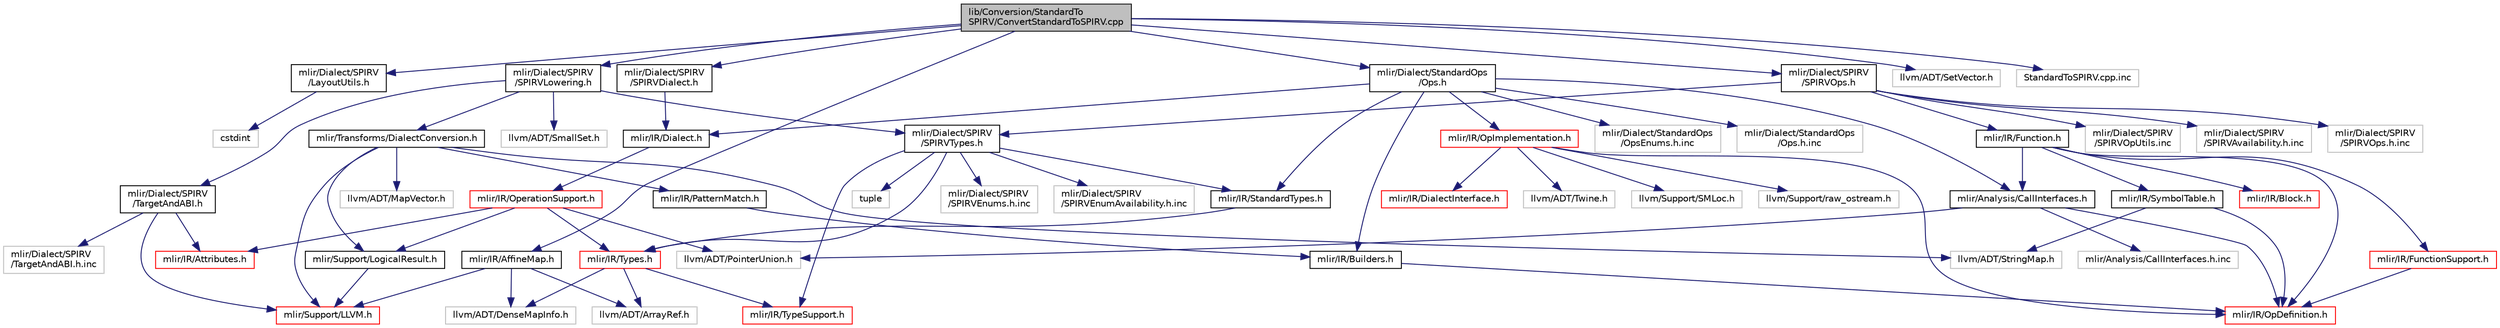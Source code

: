 digraph "lib/Conversion/StandardToSPIRV/ConvertStandardToSPIRV.cpp"
{
  bgcolor="transparent";
  edge [fontname="Helvetica",fontsize="10",labelfontname="Helvetica",labelfontsize="10"];
  node [fontname="Helvetica",fontsize="10",shape=record];
  Node0 [label="lib/Conversion/StandardTo\lSPIRV/ConvertStandardToSPIRV.cpp",height=0.2,width=0.4,color="black", fillcolor="grey75", style="filled", fontcolor="black"];
  Node0 -> Node1 [color="midnightblue",fontsize="10",style="solid",fontname="Helvetica"];
  Node1 [label="mlir/Dialect/SPIRV\l/LayoutUtils.h",height=0.2,width=0.4,color="black",URL="$LayoutUtils_8h.html"];
  Node1 -> Node2 [color="midnightblue",fontsize="10",style="solid",fontname="Helvetica"];
  Node2 [label="cstdint",height=0.2,width=0.4,color="grey75"];
  Node0 -> Node3 [color="midnightblue",fontsize="10",style="solid",fontname="Helvetica"];
  Node3 [label="mlir/Dialect/SPIRV\l/SPIRVDialect.h",height=0.2,width=0.4,color="black",URL="$SPIRVDialect_8h.html"];
  Node3 -> Node4 [color="midnightblue",fontsize="10",style="solid",fontname="Helvetica"];
  Node4 [label="mlir/IR/Dialect.h",height=0.2,width=0.4,color="black",URL="$IR_2Dialect_8h.html"];
  Node4 -> Node5 [color="midnightblue",fontsize="10",style="solid",fontname="Helvetica"];
  Node5 [label="mlir/IR/OperationSupport.h",height=0.2,width=0.4,color="red",URL="$OperationSupport_8h.html"];
  Node5 -> Node6 [color="midnightblue",fontsize="10",style="solid",fontname="Helvetica"];
  Node6 [label="mlir/IR/Attributes.h",height=0.2,width=0.4,color="red",URL="$Attributes_8h.html"];
  Node5 -> Node31 [color="midnightblue",fontsize="10",style="solid",fontname="Helvetica"];
  Node31 [label="mlir/IR/Types.h",height=0.2,width=0.4,color="red",URL="$Types_8h.html"];
  Node31 -> Node32 [color="midnightblue",fontsize="10",style="solid",fontname="Helvetica"];
  Node32 [label="mlir/IR/TypeSupport.h",height=0.2,width=0.4,color="red",URL="$TypeSupport_8h.html"];
  Node31 -> Node33 [color="midnightblue",fontsize="10",style="solid",fontname="Helvetica"];
  Node33 [label="llvm/ADT/ArrayRef.h",height=0.2,width=0.4,color="grey75"];
  Node31 -> Node28 [color="midnightblue",fontsize="10",style="solid",fontname="Helvetica"];
  Node28 [label="llvm/ADT/DenseMapInfo.h",height=0.2,width=0.4,color="grey75"];
  Node5 -> Node16 [color="midnightblue",fontsize="10",style="solid",fontname="Helvetica"];
  Node16 [label="mlir/Support/LogicalResult.h",height=0.2,width=0.4,color="black",URL="$LogicalResult_8h.html"];
  Node16 -> Node9 [color="midnightblue",fontsize="10",style="solid",fontname="Helvetica"];
  Node9 [label="mlir/Support/LLVM.h",height=0.2,width=0.4,color="red",URL="$LLVM_8h.html"];
  Node5 -> Node37 [color="midnightblue",fontsize="10",style="solid",fontname="Helvetica"];
  Node37 [label="llvm/ADT/PointerUnion.h",height=0.2,width=0.4,color="grey75"];
  Node0 -> Node39 [color="midnightblue",fontsize="10",style="solid",fontname="Helvetica"];
  Node39 [label="mlir/Dialect/SPIRV\l/SPIRVLowering.h",height=0.2,width=0.4,color="black",URL="$SPIRVLowering_8h.html"];
  Node39 -> Node40 [color="midnightblue",fontsize="10",style="solid",fontname="Helvetica"];
  Node40 [label="mlir/Dialect/SPIRV\l/SPIRVTypes.h",height=0.2,width=0.4,color="black",URL="$SPIRVTypes_8h.html"];
  Node40 -> Node41 [color="midnightblue",fontsize="10",style="solid",fontname="Helvetica"];
  Node41 [label="mlir/IR/StandardTypes.h",height=0.2,width=0.4,color="black",URL="$StandardTypes_8h.html"];
  Node41 -> Node31 [color="midnightblue",fontsize="10",style="solid",fontname="Helvetica"];
  Node40 -> Node32 [color="midnightblue",fontsize="10",style="solid",fontname="Helvetica"];
  Node40 -> Node31 [color="midnightblue",fontsize="10",style="solid",fontname="Helvetica"];
  Node40 -> Node42 [color="midnightblue",fontsize="10",style="solid",fontname="Helvetica"];
  Node42 [label="tuple",height=0.2,width=0.4,color="grey75"];
  Node40 -> Node43 [color="midnightblue",fontsize="10",style="solid",fontname="Helvetica"];
  Node43 [label="mlir/Dialect/SPIRV\l/SPIRVEnums.h.inc",height=0.2,width=0.4,color="grey75"];
  Node40 -> Node44 [color="midnightblue",fontsize="10",style="solid",fontname="Helvetica"];
  Node44 [label="mlir/Dialect/SPIRV\l/SPIRVEnumAvailability.h.inc",height=0.2,width=0.4,color="grey75"];
  Node39 -> Node45 [color="midnightblue",fontsize="10",style="solid",fontname="Helvetica"];
  Node45 [label="mlir/Dialect/SPIRV\l/TargetAndABI.h",height=0.2,width=0.4,color="black",URL="$TargetAndABI_8h.html"];
  Node45 -> Node6 [color="midnightblue",fontsize="10",style="solid",fontname="Helvetica"];
  Node45 -> Node9 [color="midnightblue",fontsize="10",style="solid",fontname="Helvetica"];
  Node45 -> Node46 [color="midnightblue",fontsize="10",style="solid",fontname="Helvetica"];
  Node46 [label="mlir/Dialect/SPIRV\l/TargetAndABI.h.inc",height=0.2,width=0.4,color="grey75"];
  Node39 -> Node47 [color="midnightblue",fontsize="10",style="solid",fontname="Helvetica"];
  Node47 [label="mlir/Transforms/DialectConversion.h",height=0.2,width=0.4,color="black",URL="$DialectConversion_8h.html"];
  Node47 -> Node48 [color="midnightblue",fontsize="10",style="solid",fontname="Helvetica"];
  Node48 [label="mlir/IR/PatternMatch.h",height=0.2,width=0.4,color="black",URL="$PatternMatch_8h.html"];
  Node48 -> Node49 [color="midnightblue",fontsize="10",style="solid",fontname="Helvetica"];
  Node49 [label="mlir/IR/Builders.h",height=0.2,width=0.4,color="black",URL="$IR_2Builders_8h.html"];
  Node49 -> Node50 [color="midnightblue",fontsize="10",style="solid",fontname="Helvetica"];
  Node50 [label="mlir/IR/OpDefinition.h",height=0.2,width=0.4,color="red",URL="$OpDefinition_8h.html"];
  Node47 -> Node9 [color="midnightblue",fontsize="10",style="solid",fontname="Helvetica"];
  Node47 -> Node16 [color="midnightblue",fontsize="10",style="solid",fontname="Helvetica"];
  Node47 -> Node61 [color="midnightblue",fontsize="10",style="solid",fontname="Helvetica"];
  Node61 [label="llvm/ADT/MapVector.h",height=0.2,width=0.4,color="grey75"];
  Node47 -> Node62 [color="midnightblue",fontsize="10",style="solid",fontname="Helvetica"];
  Node62 [label="llvm/ADT/StringMap.h",height=0.2,width=0.4,color="grey75"];
  Node39 -> Node63 [color="midnightblue",fontsize="10",style="solid",fontname="Helvetica"];
  Node63 [label="llvm/ADT/SmallSet.h",height=0.2,width=0.4,color="grey75"];
  Node0 -> Node64 [color="midnightblue",fontsize="10",style="solid",fontname="Helvetica"];
  Node64 [label="mlir/Dialect/SPIRV\l/SPIRVOps.h",height=0.2,width=0.4,color="black",URL="$SPIRVOps_8h.html"];
  Node64 -> Node40 [color="midnightblue",fontsize="10",style="solid",fontname="Helvetica"];
  Node64 -> Node65 [color="midnightblue",fontsize="10",style="solid",fontname="Helvetica"];
  Node65 [label="mlir/IR/Function.h",height=0.2,width=0.4,color="black",URL="$Function_8h.html"];
  Node65 -> Node66 [color="midnightblue",fontsize="10",style="solid",fontname="Helvetica"];
  Node66 [label="mlir/Analysis/CallInterfaces.h",height=0.2,width=0.4,color="black",URL="$CallInterfaces_8h.html"];
  Node66 -> Node50 [color="midnightblue",fontsize="10",style="solid",fontname="Helvetica"];
  Node66 -> Node37 [color="midnightblue",fontsize="10",style="solid",fontname="Helvetica"];
  Node66 -> Node67 [color="midnightblue",fontsize="10",style="solid",fontname="Helvetica"];
  Node67 [label="mlir/Analysis/CallInterfaces.h.inc",height=0.2,width=0.4,color="grey75"];
  Node65 -> Node52 [color="midnightblue",fontsize="10",style="solid",fontname="Helvetica"];
  Node52 [label="mlir/IR/Block.h",height=0.2,width=0.4,color="red",URL="$Block_8h.html"];
  Node65 -> Node68 [color="midnightblue",fontsize="10",style="solid",fontname="Helvetica"];
  Node68 [label="mlir/IR/FunctionSupport.h",height=0.2,width=0.4,color="red",URL="$FunctionSupport_8h.html"];
  Node68 -> Node50 [color="midnightblue",fontsize="10",style="solid",fontname="Helvetica"];
  Node65 -> Node50 [color="midnightblue",fontsize="10",style="solid",fontname="Helvetica"];
  Node65 -> Node70 [color="midnightblue",fontsize="10",style="solid",fontname="Helvetica"];
  Node70 [label="mlir/IR/SymbolTable.h",height=0.2,width=0.4,color="black",URL="$SymbolTable_8h.html"];
  Node70 -> Node50 [color="midnightblue",fontsize="10",style="solid",fontname="Helvetica"];
  Node70 -> Node62 [color="midnightblue",fontsize="10",style="solid",fontname="Helvetica"];
  Node64 -> Node71 [color="midnightblue",fontsize="10",style="solid",fontname="Helvetica"];
  Node71 [label="mlir/Dialect/SPIRV\l/SPIRVAvailability.h.inc",height=0.2,width=0.4,color="grey75"];
  Node64 -> Node72 [color="midnightblue",fontsize="10",style="solid",fontname="Helvetica"];
  Node72 [label="mlir/Dialect/SPIRV\l/SPIRVOps.h.inc",height=0.2,width=0.4,color="grey75"];
  Node64 -> Node73 [color="midnightblue",fontsize="10",style="solid",fontname="Helvetica"];
  Node73 [label="mlir/Dialect/SPIRV\l/SPIRVOpUtils.inc",height=0.2,width=0.4,color="grey75"];
  Node0 -> Node74 [color="midnightblue",fontsize="10",style="solid",fontname="Helvetica"];
  Node74 [label="mlir/Dialect/StandardOps\l/Ops.h",height=0.2,width=0.4,color="black",URL="$Ops_8h.html"];
  Node74 -> Node66 [color="midnightblue",fontsize="10",style="solid",fontname="Helvetica"];
  Node74 -> Node49 [color="midnightblue",fontsize="10",style="solid",fontname="Helvetica"];
  Node74 -> Node4 [color="midnightblue",fontsize="10",style="solid",fontname="Helvetica"];
  Node74 -> Node75 [color="midnightblue",fontsize="10",style="solid",fontname="Helvetica"];
  Node75 [label="mlir/IR/OpImplementation.h",height=0.2,width=0.4,color="red",URL="$OpImplementation_8h.html"];
  Node75 -> Node76 [color="midnightblue",fontsize="10",style="solid",fontname="Helvetica"];
  Node76 [label="mlir/IR/DialectInterface.h",height=0.2,width=0.4,color="red",URL="$DialectInterface_8h.html"];
  Node75 -> Node50 [color="midnightblue",fontsize="10",style="solid",fontname="Helvetica"];
  Node75 -> Node59 [color="midnightblue",fontsize="10",style="solid",fontname="Helvetica"];
  Node59 [label="llvm/ADT/Twine.h",height=0.2,width=0.4,color="grey75"];
  Node75 -> Node77 [color="midnightblue",fontsize="10",style="solid",fontname="Helvetica"];
  Node77 [label="llvm/Support/SMLoc.h",height=0.2,width=0.4,color="grey75"];
  Node75 -> Node78 [color="midnightblue",fontsize="10",style="solid",fontname="Helvetica"];
  Node78 [label="llvm/Support/raw_ostream.h",height=0.2,width=0.4,color="grey75"];
  Node74 -> Node41 [color="midnightblue",fontsize="10",style="solid",fontname="Helvetica"];
  Node74 -> Node80 [color="midnightblue",fontsize="10",style="solid",fontname="Helvetica"];
  Node80 [label="mlir/Dialect/StandardOps\l/OpsEnums.h.inc",height=0.2,width=0.4,color="grey75"];
  Node74 -> Node81 [color="midnightblue",fontsize="10",style="solid",fontname="Helvetica"];
  Node81 [label="mlir/Dialect/StandardOps\l/Ops.h.inc",height=0.2,width=0.4,color="grey75"];
  Node0 -> Node82 [color="midnightblue",fontsize="10",style="solid",fontname="Helvetica"];
  Node82 [label="mlir/IR/AffineMap.h",height=0.2,width=0.4,color="black",URL="$AffineMap_8h.html"];
  Node82 -> Node9 [color="midnightblue",fontsize="10",style="solid",fontname="Helvetica"];
  Node82 -> Node33 [color="midnightblue",fontsize="10",style="solid",fontname="Helvetica"];
  Node82 -> Node28 [color="midnightblue",fontsize="10",style="solid",fontname="Helvetica"];
  Node0 -> Node83 [color="midnightblue",fontsize="10",style="solid",fontname="Helvetica"];
  Node83 [label="llvm/ADT/SetVector.h",height=0.2,width=0.4,color="grey75"];
  Node0 -> Node84 [color="midnightblue",fontsize="10",style="solid",fontname="Helvetica"];
  Node84 [label="StandardToSPIRV.cpp.inc",height=0.2,width=0.4,color="grey75"];
}
